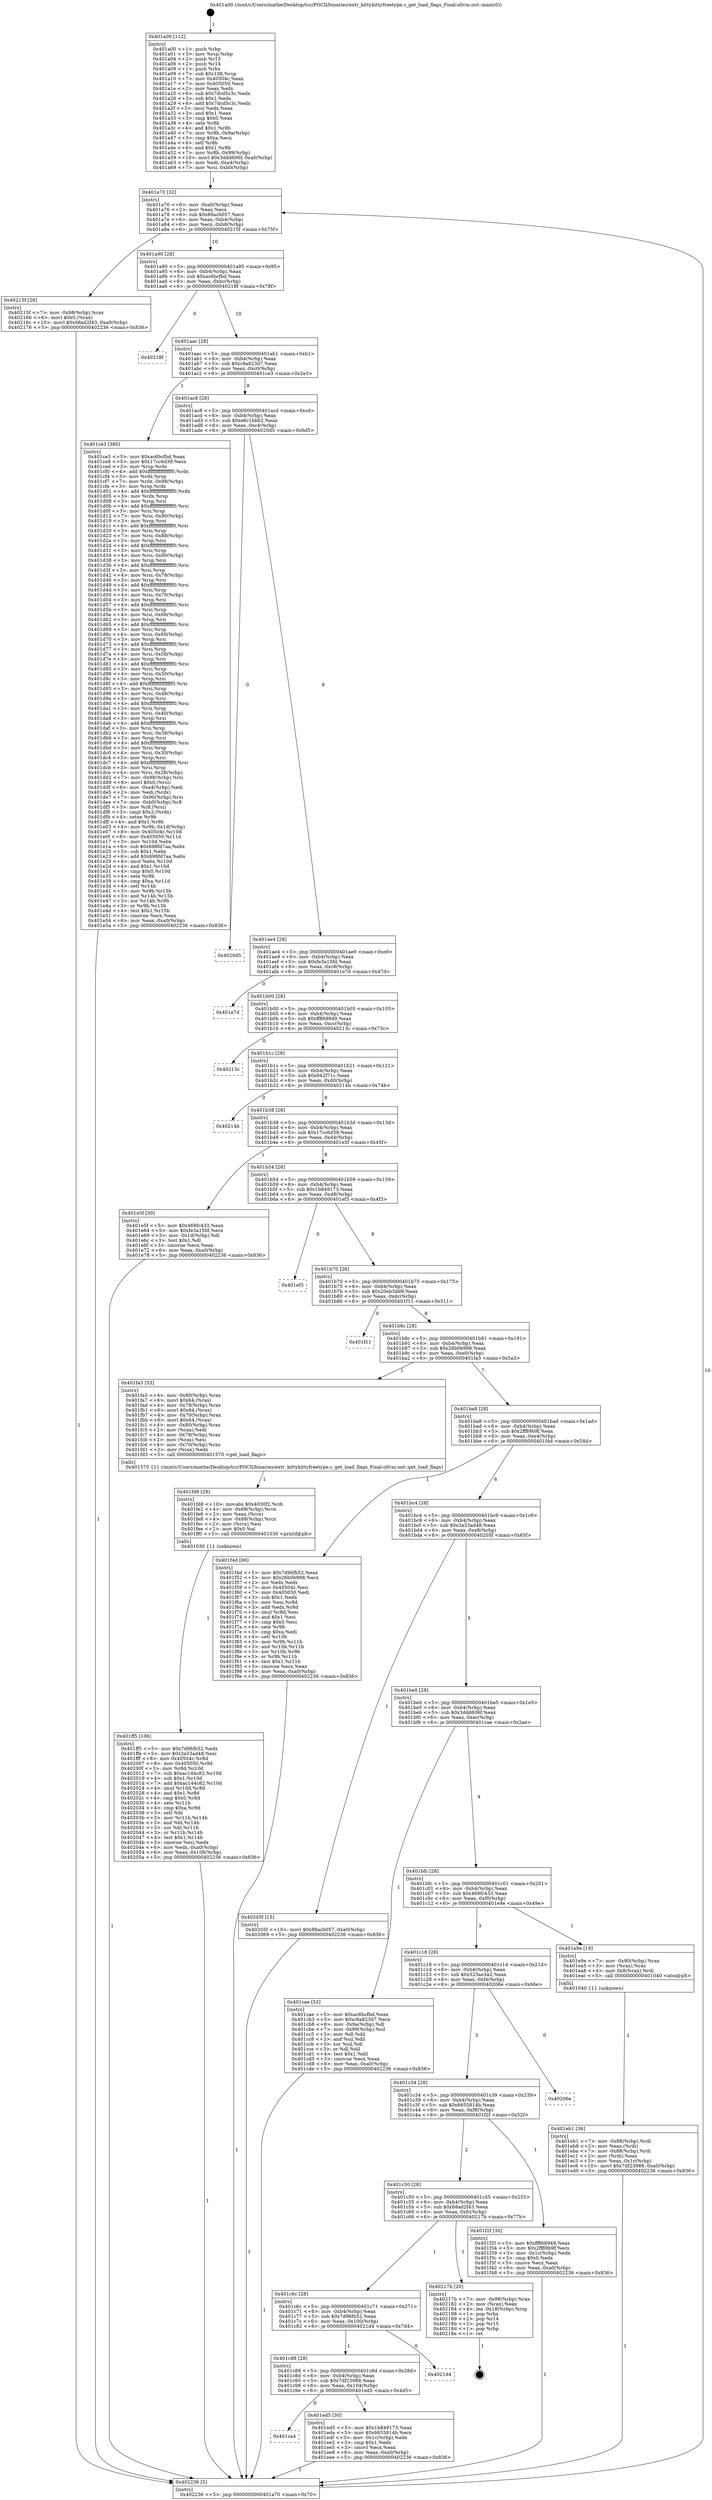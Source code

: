 digraph "0x401a00" {
  label = "0x401a00 (/mnt/c/Users/mathe/Desktop/tcc/POCII/binaries/extr_kittykittyfreetype.c_get_load_flags_Final-ollvm.out::main(0))"
  labelloc = "t"
  node[shape=record]

  Entry [label="",width=0.3,height=0.3,shape=circle,fillcolor=black,style=filled]
  "0x401a70" [label="{
     0x401a70 [32]\l
     | [instrs]\l
     &nbsp;&nbsp;0x401a70 \<+6\>: mov -0xa0(%rbp),%eax\l
     &nbsp;&nbsp;0x401a76 \<+2\>: mov %eax,%ecx\l
     &nbsp;&nbsp;0x401a78 \<+6\>: sub $0x88acb057,%ecx\l
     &nbsp;&nbsp;0x401a7e \<+6\>: mov %eax,-0xb4(%rbp)\l
     &nbsp;&nbsp;0x401a84 \<+6\>: mov %ecx,-0xb8(%rbp)\l
     &nbsp;&nbsp;0x401a8a \<+6\>: je 000000000040215f \<main+0x75f\>\l
  }"]
  "0x40215f" [label="{
     0x40215f [28]\l
     | [instrs]\l
     &nbsp;&nbsp;0x40215f \<+7\>: mov -0x98(%rbp),%rax\l
     &nbsp;&nbsp;0x402166 \<+6\>: movl $0x0,(%rax)\l
     &nbsp;&nbsp;0x40216c \<+10\>: movl $0x68ad2f43,-0xa0(%rbp)\l
     &nbsp;&nbsp;0x402176 \<+5\>: jmp 0000000000402236 \<main+0x836\>\l
  }"]
  "0x401a90" [label="{
     0x401a90 [28]\l
     | [instrs]\l
     &nbsp;&nbsp;0x401a90 \<+5\>: jmp 0000000000401a95 \<main+0x95\>\l
     &nbsp;&nbsp;0x401a95 \<+6\>: mov -0xb4(%rbp),%eax\l
     &nbsp;&nbsp;0x401a9b \<+5\>: sub $0xac6bcfbd,%eax\l
     &nbsp;&nbsp;0x401aa0 \<+6\>: mov %eax,-0xbc(%rbp)\l
     &nbsp;&nbsp;0x401aa6 \<+6\>: je 000000000040218f \<main+0x78f\>\l
  }"]
  Exit [label="",width=0.3,height=0.3,shape=circle,fillcolor=black,style=filled,peripheries=2]
  "0x40218f" [label="{
     0x40218f\l
  }", style=dashed]
  "0x401aac" [label="{
     0x401aac [28]\l
     | [instrs]\l
     &nbsp;&nbsp;0x401aac \<+5\>: jmp 0000000000401ab1 \<main+0xb1\>\l
     &nbsp;&nbsp;0x401ab1 \<+6\>: mov -0xb4(%rbp),%eax\l
     &nbsp;&nbsp;0x401ab7 \<+5\>: sub $0xc8a823d7,%eax\l
     &nbsp;&nbsp;0x401abc \<+6\>: mov %eax,-0xc0(%rbp)\l
     &nbsp;&nbsp;0x401ac2 \<+6\>: je 0000000000401ce3 \<main+0x2e3\>\l
  }"]
  "0x401ff5" [label="{
     0x401ff5 [106]\l
     | [instrs]\l
     &nbsp;&nbsp;0x401ff5 \<+5\>: mov $0x7d96fb52,%edx\l
     &nbsp;&nbsp;0x401ffa \<+5\>: mov $0x3a53ad48,%esi\l
     &nbsp;&nbsp;0x401fff \<+8\>: mov 0x40504c,%r8d\l
     &nbsp;&nbsp;0x402007 \<+8\>: mov 0x405050,%r9d\l
     &nbsp;&nbsp;0x40200f \<+3\>: mov %r8d,%r10d\l
     &nbsp;&nbsp;0x402012 \<+7\>: sub $0xac144c82,%r10d\l
     &nbsp;&nbsp;0x402019 \<+4\>: sub $0x1,%r10d\l
     &nbsp;&nbsp;0x40201d \<+7\>: add $0xac144c82,%r10d\l
     &nbsp;&nbsp;0x402024 \<+4\>: imul %r10d,%r8d\l
     &nbsp;&nbsp;0x402028 \<+4\>: and $0x1,%r8d\l
     &nbsp;&nbsp;0x40202c \<+4\>: cmp $0x0,%r8d\l
     &nbsp;&nbsp;0x402030 \<+4\>: sete %r11b\l
     &nbsp;&nbsp;0x402034 \<+4\>: cmp $0xa,%r9d\l
     &nbsp;&nbsp;0x402038 \<+3\>: setl %bl\l
     &nbsp;&nbsp;0x40203b \<+3\>: mov %r11b,%r14b\l
     &nbsp;&nbsp;0x40203e \<+3\>: and %bl,%r14b\l
     &nbsp;&nbsp;0x402041 \<+3\>: xor %bl,%r11b\l
     &nbsp;&nbsp;0x402044 \<+3\>: or %r11b,%r14b\l
     &nbsp;&nbsp;0x402047 \<+4\>: test $0x1,%r14b\l
     &nbsp;&nbsp;0x40204b \<+3\>: cmovne %esi,%edx\l
     &nbsp;&nbsp;0x40204e \<+6\>: mov %edx,-0xa0(%rbp)\l
     &nbsp;&nbsp;0x402054 \<+6\>: mov %eax,-0x108(%rbp)\l
     &nbsp;&nbsp;0x40205a \<+5\>: jmp 0000000000402236 \<main+0x836\>\l
  }"]
  "0x401ce3" [label="{
     0x401ce3 [380]\l
     | [instrs]\l
     &nbsp;&nbsp;0x401ce3 \<+5\>: mov $0xac6bcfbd,%eax\l
     &nbsp;&nbsp;0x401ce8 \<+5\>: mov $0x17cc6d39,%ecx\l
     &nbsp;&nbsp;0x401ced \<+3\>: mov %rsp,%rdx\l
     &nbsp;&nbsp;0x401cf0 \<+4\>: add $0xfffffffffffffff0,%rdx\l
     &nbsp;&nbsp;0x401cf4 \<+3\>: mov %rdx,%rsp\l
     &nbsp;&nbsp;0x401cf7 \<+7\>: mov %rdx,-0x98(%rbp)\l
     &nbsp;&nbsp;0x401cfe \<+3\>: mov %rsp,%rdx\l
     &nbsp;&nbsp;0x401d01 \<+4\>: add $0xfffffffffffffff0,%rdx\l
     &nbsp;&nbsp;0x401d05 \<+3\>: mov %rdx,%rsp\l
     &nbsp;&nbsp;0x401d08 \<+3\>: mov %rsp,%rsi\l
     &nbsp;&nbsp;0x401d0b \<+4\>: add $0xfffffffffffffff0,%rsi\l
     &nbsp;&nbsp;0x401d0f \<+3\>: mov %rsi,%rsp\l
     &nbsp;&nbsp;0x401d12 \<+7\>: mov %rsi,-0x90(%rbp)\l
     &nbsp;&nbsp;0x401d19 \<+3\>: mov %rsp,%rsi\l
     &nbsp;&nbsp;0x401d1c \<+4\>: add $0xfffffffffffffff0,%rsi\l
     &nbsp;&nbsp;0x401d20 \<+3\>: mov %rsi,%rsp\l
     &nbsp;&nbsp;0x401d23 \<+7\>: mov %rsi,-0x88(%rbp)\l
     &nbsp;&nbsp;0x401d2a \<+3\>: mov %rsp,%rsi\l
     &nbsp;&nbsp;0x401d2d \<+4\>: add $0xfffffffffffffff0,%rsi\l
     &nbsp;&nbsp;0x401d31 \<+3\>: mov %rsi,%rsp\l
     &nbsp;&nbsp;0x401d34 \<+4\>: mov %rsi,-0x80(%rbp)\l
     &nbsp;&nbsp;0x401d38 \<+3\>: mov %rsp,%rsi\l
     &nbsp;&nbsp;0x401d3b \<+4\>: add $0xfffffffffffffff0,%rsi\l
     &nbsp;&nbsp;0x401d3f \<+3\>: mov %rsi,%rsp\l
     &nbsp;&nbsp;0x401d42 \<+4\>: mov %rsi,-0x78(%rbp)\l
     &nbsp;&nbsp;0x401d46 \<+3\>: mov %rsp,%rsi\l
     &nbsp;&nbsp;0x401d49 \<+4\>: add $0xfffffffffffffff0,%rsi\l
     &nbsp;&nbsp;0x401d4d \<+3\>: mov %rsi,%rsp\l
     &nbsp;&nbsp;0x401d50 \<+4\>: mov %rsi,-0x70(%rbp)\l
     &nbsp;&nbsp;0x401d54 \<+3\>: mov %rsp,%rsi\l
     &nbsp;&nbsp;0x401d57 \<+4\>: add $0xfffffffffffffff0,%rsi\l
     &nbsp;&nbsp;0x401d5b \<+3\>: mov %rsi,%rsp\l
     &nbsp;&nbsp;0x401d5e \<+4\>: mov %rsi,-0x68(%rbp)\l
     &nbsp;&nbsp;0x401d62 \<+3\>: mov %rsp,%rsi\l
     &nbsp;&nbsp;0x401d65 \<+4\>: add $0xfffffffffffffff0,%rsi\l
     &nbsp;&nbsp;0x401d69 \<+3\>: mov %rsi,%rsp\l
     &nbsp;&nbsp;0x401d6c \<+4\>: mov %rsi,-0x60(%rbp)\l
     &nbsp;&nbsp;0x401d70 \<+3\>: mov %rsp,%rsi\l
     &nbsp;&nbsp;0x401d73 \<+4\>: add $0xfffffffffffffff0,%rsi\l
     &nbsp;&nbsp;0x401d77 \<+3\>: mov %rsi,%rsp\l
     &nbsp;&nbsp;0x401d7a \<+4\>: mov %rsi,-0x58(%rbp)\l
     &nbsp;&nbsp;0x401d7e \<+3\>: mov %rsp,%rsi\l
     &nbsp;&nbsp;0x401d81 \<+4\>: add $0xfffffffffffffff0,%rsi\l
     &nbsp;&nbsp;0x401d85 \<+3\>: mov %rsi,%rsp\l
     &nbsp;&nbsp;0x401d88 \<+4\>: mov %rsi,-0x50(%rbp)\l
     &nbsp;&nbsp;0x401d8c \<+3\>: mov %rsp,%rsi\l
     &nbsp;&nbsp;0x401d8f \<+4\>: add $0xfffffffffffffff0,%rsi\l
     &nbsp;&nbsp;0x401d93 \<+3\>: mov %rsi,%rsp\l
     &nbsp;&nbsp;0x401d96 \<+4\>: mov %rsi,-0x48(%rbp)\l
     &nbsp;&nbsp;0x401d9a \<+3\>: mov %rsp,%rsi\l
     &nbsp;&nbsp;0x401d9d \<+4\>: add $0xfffffffffffffff0,%rsi\l
     &nbsp;&nbsp;0x401da1 \<+3\>: mov %rsi,%rsp\l
     &nbsp;&nbsp;0x401da4 \<+4\>: mov %rsi,-0x40(%rbp)\l
     &nbsp;&nbsp;0x401da8 \<+3\>: mov %rsp,%rsi\l
     &nbsp;&nbsp;0x401dab \<+4\>: add $0xfffffffffffffff0,%rsi\l
     &nbsp;&nbsp;0x401daf \<+3\>: mov %rsi,%rsp\l
     &nbsp;&nbsp;0x401db2 \<+4\>: mov %rsi,-0x38(%rbp)\l
     &nbsp;&nbsp;0x401db6 \<+3\>: mov %rsp,%rsi\l
     &nbsp;&nbsp;0x401db9 \<+4\>: add $0xfffffffffffffff0,%rsi\l
     &nbsp;&nbsp;0x401dbd \<+3\>: mov %rsi,%rsp\l
     &nbsp;&nbsp;0x401dc0 \<+4\>: mov %rsi,-0x30(%rbp)\l
     &nbsp;&nbsp;0x401dc4 \<+3\>: mov %rsp,%rsi\l
     &nbsp;&nbsp;0x401dc7 \<+4\>: add $0xfffffffffffffff0,%rsi\l
     &nbsp;&nbsp;0x401dcb \<+3\>: mov %rsi,%rsp\l
     &nbsp;&nbsp;0x401dce \<+4\>: mov %rsi,-0x28(%rbp)\l
     &nbsp;&nbsp;0x401dd2 \<+7\>: mov -0x98(%rbp),%rsi\l
     &nbsp;&nbsp;0x401dd9 \<+6\>: movl $0x0,(%rsi)\l
     &nbsp;&nbsp;0x401ddf \<+6\>: mov -0xa4(%rbp),%edi\l
     &nbsp;&nbsp;0x401de5 \<+2\>: mov %edi,(%rdx)\l
     &nbsp;&nbsp;0x401de7 \<+7\>: mov -0x90(%rbp),%rsi\l
     &nbsp;&nbsp;0x401dee \<+7\>: mov -0xb0(%rbp),%r8\l
     &nbsp;&nbsp;0x401df5 \<+3\>: mov %r8,(%rsi)\l
     &nbsp;&nbsp;0x401df8 \<+3\>: cmpl $0x2,(%rdx)\l
     &nbsp;&nbsp;0x401dfb \<+4\>: setne %r9b\l
     &nbsp;&nbsp;0x401dff \<+4\>: and $0x1,%r9b\l
     &nbsp;&nbsp;0x401e03 \<+4\>: mov %r9b,-0x1d(%rbp)\l
     &nbsp;&nbsp;0x401e07 \<+8\>: mov 0x40504c,%r10d\l
     &nbsp;&nbsp;0x401e0f \<+8\>: mov 0x405050,%r11d\l
     &nbsp;&nbsp;0x401e17 \<+3\>: mov %r10d,%ebx\l
     &nbsp;&nbsp;0x401e1a \<+6\>: sub $0x698fd7aa,%ebx\l
     &nbsp;&nbsp;0x401e20 \<+3\>: sub $0x1,%ebx\l
     &nbsp;&nbsp;0x401e23 \<+6\>: add $0x698fd7aa,%ebx\l
     &nbsp;&nbsp;0x401e29 \<+4\>: imul %ebx,%r10d\l
     &nbsp;&nbsp;0x401e2d \<+4\>: and $0x1,%r10d\l
     &nbsp;&nbsp;0x401e31 \<+4\>: cmp $0x0,%r10d\l
     &nbsp;&nbsp;0x401e35 \<+4\>: sete %r9b\l
     &nbsp;&nbsp;0x401e39 \<+4\>: cmp $0xa,%r11d\l
     &nbsp;&nbsp;0x401e3d \<+4\>: setl %r14b\l
     &nbsp;&nbsp;0x401e41 \<+3\>: mov %r9b,%r15b\l
     &nbsp;&nbsp;0x401e44 \<+3\>: and %r14b,%r15b\l
     &nbsp;&nbsp;0x401e47 \<+3\>: xor %r14b,%r9b\l
     &nbsp;&nbsp;0x401e4a \<+3\>: or %r9b,%r15b\l
     &nbsp;&nbsp;0x401e4d \<+4\>: test $0x1,%r15b\l
     &nbsp;&nbsp;0x401e51 \<+3\>: cmovne %ecx,%eax\l
     &nbsp;&nbsp;0x401e54 \<+6\>: mov %eax,-0xa0(%rbp)\l
     &nbsp;&nbsp;0x401e5a \<+5\>: jmp 0000000000402236 \<main+0x836\>\l
  }"]
  "0x401ac8" [label="{
     0x401ac8 [28]\l
     | [instrs]\l
     &nbsp;&nbsp;0x401ac8 \<+5\>: jmp 0000000000401acd \<main+0xcd\>\l
     &nbsp;&nbsp;0x401acd \<+6\>: mov -0xb4(%rbp),%eax\l
     &nbsp;&nbsp;0x401ad3 \<+5\>: sub $0xe6c1bbb2,%eax\l
     &nbsp;&nbsp;0x401ad8 \<+6\>: mov %eax,-0xc4(%rbp)\l
     &nbsp;&nbsp;0x401ade \<+6\>: je 00000000004020d5 \<main+0x6d5\>\l
  }"]
  "0x401fd8" [label="{
     0x401fd8 [29]\l
     | [instrs]\l
     &nbsp;&nbsp;0x401fd8 \<+10\>: movabs $0x4030f2,%rdi\l
     &nbsp;&nbsp;0x401fe2 \<+4\>: mov -0x68(%rbp),%rcx\l
     &nbsp;&nbsp;0x401fe6 \<+2\>: mov %eax,(%rcx)\l
     &nbsp;&nbsp;0x401fe8 \<+4\>: mov -0x68(%rbp),%rcx\l
     &nbsp;&nbsp;0x401fec \<+2\>: mov (%rcx),%esi\l
     &nbsp;&nbsp;0x401fee \<+2\>: mov $0x0,%al\l
     &nbsp;&nbsp;0x401ff0 \<+5\>: call 0000000000401030 \<printf@plt\>\l
     | [calls]\l
     &nbsp;&nbsp;0x401030 \{1\} (unknown)\l
  }"]
  "0x4020d5" [label="{
     0x4020d5\l
  }", style=dashed]
  "0x401ae4" [label="{
     0x401ae4 [28]\l
     | [instrs]\l
     &nbsp;&nbsp;0x401ae4 \<+5\>: jmp 0000000000401ae9 \<main+0xe9\>\l
     &nbsp;&nbsp;0x401ae9 \<+6\>: mov -0xb4(%rbp),%eax\l
     &nbsp;&nbsp;0x401aef \<+5\>: sub $0xfe3a15fd,%eax\l
     &nbsp;&nbsp;0x401af4 \<+6\>: mov %eax,-0xc8(%rbp)\l
     &nbsp;&nbsp;0x401afa \<+6\>: je 0000000000401e7d \<main+0x47d\>\l
  }"]
  "0x401ca4" [label="{
     0x401ca4\l
  }", style=dashed]
  "0x401e7d" [label="{
     0x401e7d\l
  }", style=dashed]
  "0x401b00" [label="{
     0x401b00 [28]\l
     | [instrs]\l
     &nbsp;&nbsp;0x401b00 \<+5\>: jmp 0000000000401b05 \<main+0x105\>\l
     &nbsp;&nbsp;0x401b05 \<+6\>: mov -0xb4(%rbp),%eax\l
     &nbsp;&nbsp;0x401b0b \<+5\>: sub $0xff868949,%eax\l
     &nbsp;&nbsp;0x401b10 \<+6\>: mov %eax,-0xcc(%rbp)\l
     &nbsp;&nbsp;0x401b16 \<+6\>: je 000000000040213c \<main+0x73c\>\l
  }"]
  "0x401ed5" [label="{
     0x401ed5 [30]\l
     | [instrs]\l
     &nbsp;&nbsp;0x401ed5 \<+5\>: mov $0x1b849173,%eax\l
     &nbsp;&nbsp;0x401eda \<+5\>: mov $0x6655814b,%ecx\l
     &nbsp;&nbsp;0x401edf \<+3\>: mov -0x1c(%rbp),%edx\l
     &nbsp;&nbsp;0x401ee2 \<+3\>: cmp $0x1,%edx\l
     &nbsp;&nbsp;0x401ee5 \<+3\>: cmovl %ecx,%eax\l
     &nbsp;&nbsp;0x401ee8 \<+6\>: mov %eax,-0xa0(%rbp)\l
     &nbsp;&nbsp;0x401eee \<+5\>: jmp 0000000000402236 \<main+0x836\>\l
  }"]
  "0x40213c" [label="{
     0x40213c\l
  }", style=dashed]
  "0x401b1c" [label="{
     0x401b1c [28]\l
     | [instrs]\l
     &nbsp;&nbsp;0x401b1c \<+5\>: jmp 0000000000401b21 \<main+0x121\>\l
     &nbsp;&nbsp;0x401b21 \<+6\>: mov -0xb4(%rbp),%eax\l
     &nbsp;&nbsp;0x401b27 \<+5\>: sub $0x942f71c,%eax\l
     &nbsp;&nbsp;0x401b2c \<+6\>: mov %eax,-0xd0(%rbp)\l
     &nbsp;&nbsp;0x401b32 \<+6\>: je 000000000040214b \<main+0x74b\>\l
  }"]
  "0x401c88" [label="{
     0x401c88 [28]\l
     | [instrs]\l
     &nbsp;&nbsp;0x401c88 \<+5\>: jmp 0000000000401c8d \<main+0x28d\>\l
     &nbsp;&nbsp;0x401c8d \<+6\>: mov -0xb4(%rbp),%eax\l
     &nbsp;&nbsp;0x401c93 \<+5\>: sub $0x7df23988,%eax\l
     &nbsp;&nbsp;0x401c98 \<+6\>: mov %eax,-0x104(%rbp)\l
     &nbsp;&nbsp;0x401c9e \<+6\>: je 0000000000401ed5 \<main+0x4d5\>\l
  }"]
  "0x40214b" [label="{
     0x40214b\l
  }", style=dashed]
  "0x401b38" [label="{
     0x401b38 [28]\l
     | [instrs]\l
     &nbsp;&nbsp;0x401b38 \<+5\>: jmp 0000000000401b3d \<main+0x13d\>\l
     &nbsp;&nbsp;0x401b3d \<+6\>: mov -0xb4(%rbp),%eax\l
     &nbsp;&nbsp;0x401b43 \<+5\>: sub $0x17cc6d39,%eax\l
     &nbsp;&nbsp;0x401b48 \<+6\>: mov %eax,-0xd4(%rbp)\l
     &nbsp;&nbsp;0x401b4e \<+6\>: je 0000000000401e5f \<main+0x45f\>\l
  }"]
  "0x4021d4" [label="{
     0x4021d4\l
  }", style=dashed]
  "0x401e5f" [label="{
     0x401e5f [30]\l
     | [instrs]\l
     &nbsp;&nbsp;0x401e5f \<+5\>: mov $0x469fc433,%eax\l
     &nbsp;&nbsp;0x401e64 \<+5\>: mov $0xfe3a15fd,%ecx\l
     &nbsp;&nbsp;0x401e69 \<+3\>: mov -0x1d(%rbp),%dl\l
     &nbsp;&nbsp;0x401e6c \<+3\>: test $0x1,%dl\l
     &nbsp;&nbsp;0x401e6f \<+3\>: cmovne %ecx,%eax\l
     &nbsp;&nbsp;0x401e72 \<+6\>: mov %eax,-0xa0(%rbp)\l
     &nbsp;&nbsp;0x401e78 \<+5\>: jmp 0000000000402236 \<main+0x836\>\l
  }"]
  "0x401b54" [label="{
     0x401b54 [28]\l
     | [instrs]\l
     &nbsp;&nbsp;0x401b54 \<+5\>: jmp 0000000000401b59 \<main+0x159\>\l
     &nbsp;&nbsp;0x401b59 \<+6\>: mov -0xb4(%rbp),%eax\l
     &nbsp;&nbsp;0x401b5f \<+5\>: sub $0x1b849173,%eax\l
     &nbsp;&nbsp;0x401b64 \<+6\>: mov %eax,-0xd8(%rbp)\l
     &nbsp;&nbsp;0x401b6a \<+6\>: je 0000000000401ef3 \<main+0x4f3\>\l
  }"]
  "0x401c6c" [label="{
     0x401c6c [28]\l
     | [instrs]\l
     &nbsp;&nbsp;0x401c6c \<+5\>: jmp 0000000000401c71 \<main+0x271\>\l
     &nbsp;&nbsp;0x401c71 \<+6\>: mov -0xb4(%rbp),%eax\l
     &nbsp;&nbsp;0x401c77 \<+5\>: sub $0x7d96fb52,%eax\l
     &nbsp;&nbsp;0x401c7c \<+6\>: mov %eax,-0x100(%rbp)\l
     &nbsp;&nbsp;0x401c82 \<+6\>: je 00000000004021d4 \<main+0x7d4\>\l
  }"]
  "0x401ef3" [label="{
     0x401ef3\l
  }", style=dashed]
  "0x401b70" [label="{
     0x401b70 [28]\l
     | [instrs]\l
     &nbsp;&nbsp;0x401b70 \<+5\>: jmp 0000000000401b75 \<main+0x175\>\l
     &nbsp;&nbsp;0x401b75 \<+6\>: mov -0xb4(%rbp),%eax\l
     &nbsp;&nbsp;0x401b7b \<+5\>: sub $0x20eb3dd9,%eax\l
     &nbsp;&nbsp;0x401b80 \<+6\>: mov %eax,-0xdc(%rbp)\l
     &nbsp;&nbsp;0x401b86 \<+6\>: je 0000000000401f11 \<main+0x511\>\l
  }"]
  "0x40217b" [label="{
     0x40217b [20]\l
     | [instrs]\l
     &nbsp;&nbsp;0x40217b \<+7\>: mov -0x98(%rbp),%rax\l
     &nbsp;&nbsp;0x402182 \<+2\>: mov (%rax),%eax\l
     &nbsp;&nbsp;0x402184 \<+4\>: lea -0x18(%rbp),%rsp\l
     &nbsp;&nbsp;0x402188 \<+1\>: pop %rbx\l
     &nbsp;&nbsp;0x402189 \<+2\>: pop %r14\l
     &nbsp;&nbsp;0x40218b \<+2\>: pop %r15\l
     &nbsp;&nbsp;0x40218d \<+1\>: pop %rbp\l
     &nbsp;&nbsp;0x40218e \<+1\>: ret\l
  }"]
  "0x401f11" [label="{
     0x401f11\l
  }", style=dashed]
  "0x401b8c" [label="{
     0x401b8c [28]\l
     | [instrs]\l
     &nbsp;&nbsp;0x401b8c \<+5\>: jmp 0000000000401b91 \<main+0x191\>\l
     &nbsp;&nbsp;0x401b91 \<+6\>: mov -0xb4(%rbp),%eax\l
     &nbsp;&nbsp;0x401b97 \<+5\>: sub $0x26b0b998,%eax\l
     &nbsp;&nbsp;0x401b9c \<+6\>: mov %eax,-0xe0(%rbp)\l
     &nbsp;&nbsp;0x401ba2 \<+6\>: je 0000000000401fa3 \<main+0x5a3\>\l
  }"]
  "0x401c50" [label="{
     0x401c50 [28]\l
     | [instrs]\l
     &nbsp;&nbsp;0x401c50 \<+5\>: jmp 0000000000401c55 \<main+0x255\>\l
     &nbsp;&nbsp;0x401c55 \<+6\>: mov -0xb4(%rbp),%eax\l
     &nbsp;&nbsp;0x401c5b \<+5\>: sub $0x68ad2f43,%eax\l
     &nbsp;&nbsp;0x401c60 \<+6\>: mov %eax,-0xfc(%rbp)\l
     &nbsp;&nbsp;0x401c66 \<+6\>: je 000000000040217b \<main+0x77b\>\l
  }"]
  "0x401fa3" [label="{
     0x401fa3 [53]\l
     | [instrs]\l
     &nbsp;&nbsp;0x401fa3 \<+4\>: mov -0x80(%rbp),%rax\l
     &nbsp;&nbsp;0x401fa7 \<+6\>: movl $0x64,(%rax)\l
     &nbsp;&nbsp;0x401fad \<+4\>: mov -0x78(%rbp),%rax\l
     &nbsp;&nbsp;0x401fb1 \<+6\>: movl $0x64,(%rax)\l
     &nbsp;&nbsp;0x401fb7 \<+4\>: mov -0x70(%rbp),%rax\l
     &nbsp;&nbsp;0x401fbb \<+6\>: movl $0x64,(%rax)\l
     &nbsp;&nbsp;0x401fc1 \<+4\>: mov -0x80(%rbp),%rax\l
     &nbsp;&nbsp;0x401fc5 \<+2\>: mov (%rax),%edi\l
     &nbsp;&nbsp;0x401fc7 \<+4\>: mov -0x78(%rbp),%rax\l
     &nbsp;&nbsp;0x401fcb \<+2\>: mov (%rax),%esi\l
     &nbsp;&nbsp;0x401fcd \<+4\>: mov -0x70(%rbp),%rax\l
     &nbsp;&nbsp;0x401fd1 \<+2\>: mov (%rax),%edx\l
     &nbsp;&nbsp;0x401fd3 \<+5\>: call 0000000000401570 \<get_load_flags\>\l
     | [calls]\l
     &nbsp;&nbsp;0x401570 \{1\} (/mnt/c/Users/mathe/Desktop/tcc/POCII/binaries/extr_kittykittyfreetype.c_get_load_flags_Final-ollvm.out::get_load_flags)\l
  }"]
  "0x401ba8" [label="{
     0x401ba8 [28]\l
     | [instrs]\l
     &nbsp;&nbsp;0x401ba8 \<+5\>: jmp 0000000000401bad \<main+0x1ad\>\l
     &nbsp;&nbsp;0x401bad \<+6\>: mov -0xb4(%rbp),%eax\l
     &nbsp;&nbsp;0x401bb3 \<+5\>: sub $0x2ff89b9f,%eax\l
     &nbsp;&nbsp;0x401bb8 \<+6\>: mov %eax,-0xe4(%rbp)\l
     &nbsp;&nbsp;0x401bbe \<+6\>: je 0000000000401f4d \<main+0x54d\>\l
  }"]
  "0x401f2f" [label="{
     0x401f2f [30]\l
     | [instrs]\l
     &nbsp;&nbsp;0x401f2f \<+5\>: mov $0xff868949,%eax\l
     &nbsp;&nbsp;0x401f34 \<+5\>: mov $0x2ff89b9f,%ecx\l
     &nbsp;&nbsp;0x401f39 \<+3\>: mov -0x1c(%rbp),%edx\l
     &nbsp;&nbsp;0x401f3c \<+3\>: cmp $0x0,%edx\l
     &nbsp;&nbsp;0x401f3f \<+3\>: cmove %ecx,%eax\l
     &nbsp;&nbsp;0x401f42 \<+6\>: mov %eax,-0xa0(%rbp)\l
     &nbsp;&nbsp;0x401f48 \<+5\>: jmp 0000000000402236 \<main+0x836\>\l
  }"]
  "0x401f4d" [label="{
     0x401f4d [86]\l
     | [instrs]\l
     &nbsp;&nbsp;0x401f4d \<+5\>: mov $0x7d96fb52,%eax\l
     &nbsp;&nbsp;0x401f52 \<+5\>: mov $0x26b0b998,%ecx\l
     &nbsp;&nbsp;0x401f57 \<+2\>: xor %edx,%edx\l
     &nbsp;&nbsp;0x401f59 \<+7\>: mov 0x40504c,%esi\l
     &nbsp;&nbsp;0x401f60 \<+7\>: mov 0x405050,%edi\l
     &nbsp;&nbsp;0x401f67 \<+3\>: sub $0x1,%edx\l
     &nbsp;&nbsp;0x401f6a \<+3\>: mov %esi,%r8d\l
     &nbsp;&nbsp;0x401f6d \<+3\>: add %edx,%r8d\l
     &nbsp;&nbsp;0x401f70 \<+4\>: imul %r8d,%esi\l
     &nbsp;&nbsp;0x401f74 \<+3\>: and $0x1,%esi\l
     &nbsp;&nbsp;0x401f77 \<+3\>: cmp $0x0,%esi\l
     &nbsp;&nbsp;0x401f7a \<+4\>: sete %r9b\l
     &nbsp;&nbsp;0x401f7e \<+3\>: cmp $0xa,%edi\l
     &nbsp;&nbsp;0x401f81 \<+4\>: setl %r10b\l
     &nbsp;&nbsp;0x401f85 \<+3\>: mov %r9b,%r11b\l
     &nbsp;&nbsp;0x401f88 \<+3\>: and %r10b,%r11b\l
     &nbsp;&nbsp;0x401f8b \<+3\>: xor %r10b,%r9b\l
     &nbsp;&nbsp;0x401f8e \<+3\>: or %r9b,%r11b\l
     &nbsp;&nbsp;0x401f91 \<+4\>: test $0x1,%r11b\l
     &nbsp;&nbsp;0x401f95 \<+3\>: cmovne %ecx,%eax\l
     &nbsp;&nbsp;0x401f98 \<+6\>: mov %eax,-0xa0(%rbp)\l
     &nbsp;&nbsp;0x401f9e \<+5\>: jmp 0000000000402236 \<main+0x836\>\l
  }"]
  "0x401bc4" [label="{
     0x401bc4 [28]\l
     | [instrs]\l
     &nbsp;&nbsp;0x401bc4 \<+5\>: jmp 0000000000401bc9 \<main+0x1c9\>\l
     &nbsp;&nbsp;0x401bc9 \<+6\>: mov -0xb4(%rbp),%eax\l
     &nbsp;&nbsp;0x401bcf \<+5\>: sub $0x3a53ad48,%eax\l
     &nbsp;&nbsp;0x401bd4 \<+6\>: mov %eax,-0xe8(%rbp)\l
     &nbsp;&nbsp;0x401bda \<+6\>: je 000000000040205f \<main+0x65f\>\l
  }"]
  "0x401c34" [label="{
     0x401c34 [28]\l
     | [instrs]\l
     &nbsp;&nbsp;0x401c34 \<+5\>: jmp 0000000000401c39 \<main+0x239\>\l
     &nbsp;&nbsp;0x401c39 \<+6\>: mov -0xb4(%rbp),%eax\l
     &nbsp;&nbsp;0x401c3f \<+5\>: sub $0x6655814b,%eax\l
     &nbsp;&nbsp;0x401c44 \<+6\>: mov %eax,-0xf8(%rbp)\l
     &nbsp;&nbsp;0x401c4a \<+6\>: je 0000000000401f2f \<main+0x52f\>\l
  }"]
  "0x40205f" [label="{
     0x40205f [15]\l
     | [instrs]\l
     &nbsp;&nbsp;0x40205f \<+10\>: movl $0x88acb057,-0xa0(%rbp)\l
     &nbsp;&nbsp;0x402069 \<+5\>: jmp 0000000000402236 \<main+0x836\>\l
  }"]
  "0x401be0" [label="{
     0x401be0 [28]\l
     | [instrs]\l
     &nbsp;&nbsp;0x401be0 \<+5\>: jmp 0000000000401be5 \<main+0x1e5\>\l
     &nbsp;&nbsp;0x401be5 \<+6\>: mov -0xb4(%rbp),%eax\l
     &nbsp;&nbsp;0x401beb \<+5\>: sub $0x3ddd606f,%eax\l
     &nbsp;&nbsp;0x401bf0 \<+6\>: mov %eax,-0xec(%rbp)\l
     &nbsp;&nbsp;0x401bf6 \<+6\>: je 0000000000401cae \<main+0x2ae\>\l
  }"]
  "0x40206e" [label="{
     0x40206e\l
  }", style=dashed]
  "0x401cae" [label="{
     0x401cae [53]\l
     | [instrs]\l
     &nbsp;&nbsp;0x401cae \<+5\>: mov $0xac6bcfbd,%eax\l
     &nbsp;&nbsp;0x401cb3 \<+5\>: mov $0xc8a823d7,%ecx\l
     &nbsp;&nbsp;0x401cb8 \<+6\>: mov -0x9a(%rbp),%dl\l
     &nbsp;&nbsp;0x401cbe \<+7\>: mov -0x99(%rbp),%sil\l
     &nbsp;&nbsp;0x401cc5 \<+3\>: mov %dl,%dil\l
     &nbsp;&nbsp;0x401cc8 \<+3\>: and %sil,%dil\l
     &nbsp;&nbsp;0x401ccb \<+3\>: xor %sil,%dl\l
     &nbsp;&nbsp;0x401cce \<+3\>: or %dl,%dil\l
     &nbsp;&nbsp;0x401cd1 \<+4\>: test $0x1,%dil\l
     &nbsp;&nbsp;0x401cd5 \<+3\>: cmovne %ecx,%eax\l
     &nbsp;&nbsp;0x401cd8 \<+6\>: mov %eax,-0xa0(%rbp)\l
     &nbsp;&nbsp;0x401cde \<+5\>: jmp 0000000000402236 \<main+0x836\>\l
  }"]
  "0x401bfc" [label="{
     0x401bfc [28]\l
     | [instrs]\l
     &nbsp;&nbsp;0x401bfc \<+5\>: jmp 0000000000401c01 \<main+0x201\>\l
     &nbsp;&nbsp;0x401c01 \<+6\>: mov -0xb4(%rbp),%eax\l
     &nbsp;&nbsp;0x401c07 \<+5\>: sub $0x469fc433,%eax\l
     &nbsp;&nbsp;0x401c0c \<+6\>: mov %eax,-0xf0(%rbp)\l
     &nbsp;&nbsp;0x401c12 \<+6\>: je 0000000000401e9e \<main+0x49e\>\l
  }"]
  "0x402236" [label="{
     0x402236 [5]\l
     | [instrs]\l
     &nbsp;&nbsp;0x402236 \<+5\>: jmp 0000000000401a70 \<main+0x70\>\l
  }"]
  "0x401a00" [label="{
     0x401a00 [112]\l
     | [instrs]\l
     &nbsp;&nbsp;0x401a00 \<+1\>: push %rbp\l
     &nbsp;&nbsp;0x401a01 \<+3\>: mov %rsp,%rbp\l
     &nbsp;&nbsp;0x401a04 \<+2\>: push %r15\l
     &nbsp;&nbsp;0x401a06 \<+2\>: push %r14\l
     &nbsp;&nbsp;0x401a08 \<+1\>: push %rbx\l
     &nbsp;&nbsp;0x401a09 \<+7\>: sub $0x108,%rsp\l
     &nbsp;&nbsp;0x401a10 \<+7\>: mov 0x40504c,%eax\l
     &nbsp;&nbsp;0x401a17 \<+7\>: mov 0x405050,%ecx\l
     &nbsp;&nbsp;0x401a1e \<+2\>: mov %eax,%edx\l
     &nbsp;&nbsp;0x401a20 \<+6\>: sub $0x7dcd5c3c,%edx\l
     &nbsp;&nbsp;0x401a26 \<+3\>: sub $0x1,%edx\l
     &nbsp;&nbsp;0x401a29 \<+6\>: add $0x7dcd5c3c,%edx\l
     &nbsp;&nbsp;0x401a2f \<+3\>: imul %edx,%eax\l
     &nbsp;&nbsp;0x401a32 \<+3\>: and $0x1,%eax\l
     &nbsp;&nbsp;0x401a35 \<+3\>: cmp $0x0,%eax\l
     &nbsp;&nbsp;0x401a38 \<+4\>: sete %r8b\l
     &nbsp;&nbsp;0x401a3c \<+4\>: and $0x1,%r8b\l
     &nbsp;&nbsp;0x401a40 \<+7\>: mov %r8b,-0x9a(%rbp)\l
     &nbsp;&nbsp;0x401a47 \<+3\>: cmp $0xa,%ecx\l
     &nbsp;&nbsp;0x401a4a \<+4\>: setl %r8b\l
     &nbsp;&nbsp;0x401a4e \<+4\>: and $0x1,%r8b\l
     &nbsp;&nbsp;0x401a52 \<+7\>: mov %r8b,-0x99(%rbp)\l
     &nbsp;&nbsp;0x401a59 \<+10\>: movl $0x3ddd606f,-0xa0(%rbp)\l
     &nbsp;&nbsp;0x401a63 \<+6\>: mov %edi,-0xa4(%rbp)\l
     &nbsp;&nbsp;0x401a69 \<+7\>: mov %rsi,-0xb0(%rbp)\l
  }"]
  "0x401eb1" [label="{
     0x401eb1 [36]\l
     | [instrs]\l
     &nbsp;&nbsp;0x401eb1 \<+7\>: mov -0x88(%rbp),%rdi\l
     &nbsp;&nbsp;0x401eb8 \<+2\>: mov %eax,(%rdi)\l
     &nbsp;&nbsp;0x401eba \<+7\>: mov -0x88(%rbp),%rdi\l
     &nbsp;&nbsp;0x401ec1 \<+2\>: mov (%rdi),%eax\l
     &nbsp;&nbsp;0x401ec3 \<+3\>: mov %eax,-0x1c(%rbp)\l
     &nbsp;&nbsp;0x401ec6 \<+10\>: movl $0x7df23988,-0xa0(%rbp)\l
     &nbsp;&nbsp;0x401ed0 \<+5\>: jmp 0000000000402236 \<main+0x836\>\l
  }"]
  "0x401c18" [label="{
     0x401c18 [28]\l
     | [instrs]\l
     &nbsp;&nbsp;0x401c18 \<+5\>: jmp 0000000000401c1d \<main+0x21d\>\l
     &nbsp;&nbsp;0x401c1d \<+6\>: mov -0xb4(%rbp),%eax\l
     &nbsp;&nbsp;0x401c23 \<+5\>: sub $0x523ae3a2,%eax\l
     &nbsp;&nbsp;0x401c28 \<+6\>: mov %eax,-0xf4(%rbp)\l
     &nbsp;&nbsp;0x401c2e \<+6\>: je 000000000040206e \<main+0x66e\>\l
  }"]
  "0x401e9e" [label="{
     0x401e9e [19]\l
     | [instrs]\l
     &nbsp;&nbsp;0x401e9e \<+7\>: mov -0x90(%rbp),%rax\l
     &nbsp;&nbsp;0x401ea5 \<+3\>: mov (%rax),%rax\l
     &nbsp;&nbsp;0x401ea8 \<+4\>: mov 0x8(%rax),%rdi\l
     &nbsp;&nbsp;0x401eac \<+5\>: call 0000000000401040 \<atoi@plt\>\l
     | [calls]\l
     &nbsp;&nbsp;0x401040 \{1\} (unknown)\l
  }"]
  Entry -> "0x401a00" [label=" 1"]
  "0x401a70" -> "0x40215f" [label=" 1"]
  "0x401a70" -> "0x401a90" [label=" 10"]
  "0x40217b" -> Exit [label=" 1"]
  "0x401a90" -> "0x40218f" [label=" 0"]
  "0x401a90" -> "0x401aac" [label=" 10"]
  "0x40215f" -> "0x402236" [label=" 1"]
  "0x401aac" -> "0x401ce3" [label=" 1"]
  "0x401aac" -> "0x401ac8" [label=" 9"]
  "0x40205f" -> "0x402236" [label=" 1"]
  "0x401ac8" -> "0x4020d5" [label=" 0"]
  "0x401ac8" -> "0x401ae4" [label=" 9"]
  "0x401ff5" -> "0x402236" [label=" 1"]
  "0x401ae4" -> "0x401e7d" [label=" 0"]
  "0x401ae4" -> "0x401b00" [label=" 9"]
  "0x401fd8" -> "0x401ff5" [label=" 1"]
  "0x401b00" -> "0x40213c" [label=" 0"]
  "0x401b00" -> "0x401b1c" [label=" 9"]
  "0x401fa3" -> "0x401fd8" [label=" 1"]
  "0x401b1c" -> "0x40214b" [label=" 0"]
  "0x401b1c" -> "0x401b38" [label=" 9"]
  "0x401f2f" -> "0x402236" [label=" 1"]
  "0x401b38" -> "0x401e5f" [label=" 1"]
  "0x401b38" -> "0x401b54" [label=" 8"]
  "0x401ed5" -> "0x402236" [label=" 1"]
  "0x401b54" -> "0x401ef3" [label=" 0"]
  "0x401b54" -> "0x401b70" [label=" 8"]
  "0x401c88" -> "0x401ed5" [label=" 1"]
  "0x401b70" -> "0x401f11" [label=" 0"]
  "0x401b70" -> "0x401b8c" [label=" 8"]
  "0x401f4d" -> "0x402236" [label=" 1"]
  "0x401b8c" -> "0x401fa3" [label=" 1"]
  "0x401b8c" -> "0x401ba8" [label=" 7"]
  "0x401c6c" -> "0x4021d4" [label=" 0"]
  "0x401ba8" -> "0x401f4d" [label=" 1"]
  "0x401ba8" -> "0x401bc4" [label=" 6"]
  "0x401c88" -> "0x401ca4" [label=" 0"]
  "0x401bc4" -> "0x40205f" [label=" 1"]
  "0x401bc4" -> "0x401be0" [label=" 5"]
  "0x401c50" -> "0x40217b" [label=" 1"]
  "0x401be0" -> "0x401cae" [label=" 1"]
  "0x401be0" -> "0x401bfc" [label=" 4"]
  "0x401cae" -> "0x402236" [label=" 1"]
  "0x401a00" -> "0x401a70" [label=" 1"]
  "0x402236" -> "0x401a70" [label=" 10"]
  "0x401c6c" -> "0x401c88" [label=" 1"]
  "0x401ce3" -> "0x402236" [label=" 1"]
  "0x401e5f" -> "0x402236" [label=" 1"]
  "0x401c34" -> "0x401f2f" [label=" 1"]
  "0x401bfc" -> "0x401e9e" [label=" 1"]
  "0x401bfc" -> "0x401c18" [label=" 3"]
  "0x401e9e" -> "0x401eb1" [label=" 1"]
  "0x401eb1" -> "0x402236" [label=" 1"]
  "0x401c34" -> "0x401c50" [label=" 2"]
  "0x401c18" -> "0x40206e" [label=" 0"]
  "0x401c18" -> "0x401c34" [label=" 3"]
  "0x401c50" -> "0x401c6c" [label=" 1"]
}
